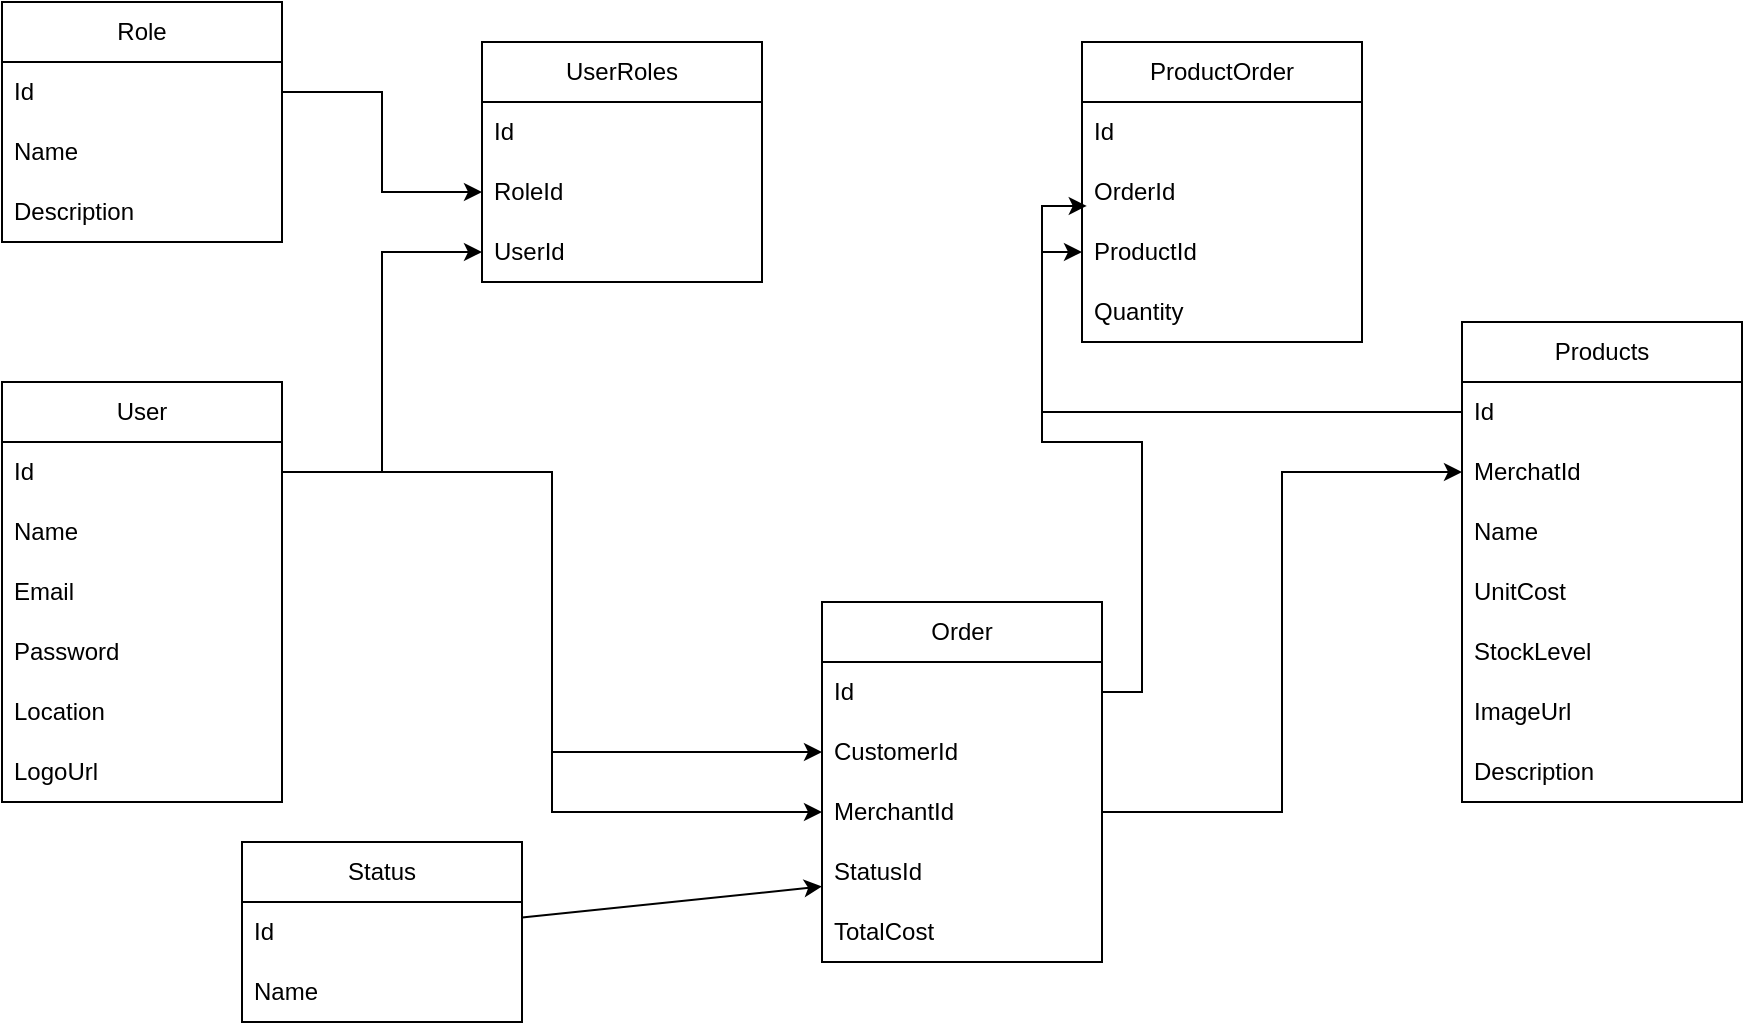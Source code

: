<mxfile>
    <diagram name="Page-1" id="H7cq9j5dazQBrOLnCZrt">
        <mxGraphModel dx="2281" dy="1916" grid="1" gridSize="10" guides="1" tooltips="1" connect="1" arrows="1" fold="1" page="1" pageScale="1" pageWidth="850" pageHeight="1100" math="0" shadow="0">
            <root>
                <mxCell id="0"/>
                <mxCell id="1" parent="0"/>
                <mxCell id="MdQLU8iU2iNPhBQAKTDL-1" value="User" style="swimlane;fontStyle=0;childLayout=stackLayout;horizontal=1;startSize=30;horizontalStack=0;resizeParent=1;resizeParentMax=0;resizeLast=0;collapsible=1;marginBottom=0;whiteSpace=wrap;html=1;" parent="1" vertex="1">
                    <mxGeometry x="-80" y="-60" width="140" height="210" as="geometry"/>
                </mxCell>
                <mxCell id="MdQLU8iU2iNPhBQAKTDL-2" value="Id" style="text;strokeColor=none;fillColor=none;align=left;verticalAlign=middle;spacingLeft=4;spacingRight=4;overflow=hidden;points=[[0,0.5],[1,0.5]];portConstraint=eastwest;rotatable=0;whiteSpace=wrap;html=1;" parent="MdQLU8iU2iNPhBQAKTDL-1" vertex="1">
                    <mxGeometry y="30" width="140" height="30" as="geometry"/>
                </mxCell>
                <mxCell id="MdQLU8iU2iNPhBQAKTDL-3" value="Name" style="text;strokeColor=none;fillColor=none;align=left;verticalAlign=middle;spacingLeft=4;spacingRight=4;overflow=hidden;points=[[0,0.5],[1,0.5]];portConstraint=eastwest;rotatable=0;whiteSpace=wrap;html=1;" parent="MdQLU8iU2iNPhBQAKTDL-1" vertex="1">
                    <mxGeometry y="60" width="140" height="30" as="geometry"/>
                </mxCell>
                <mxCell id="MdQLU8iU2iNPhBQAKTDL-36" value="Email" style="text;strokeColor=none;fillColor=none;align=left;verticalAlign=middle;spacingLeft=4;spacingRight=4;overflow=hidden;points=[[0,0.5],[1,0.5]];portConstraint=eastwest;rotatable=0;whiteSpace=wrap;html=1;" parent="MdQLU8iU2iNPhBQAKTDL-1" vertex="1">
                    <mxGeometry y="90" width="140" height="30" as="geometry"/>
                </mxCell>
                <mxCell id="MdQLU8iU2iNPhBQAKTDL-37" value="Password" style="text;strokeColor=none;fillColor=none;align=left;verticalAlign=middle;spacingLeft=4;spacingRight=4;overflow=hidden;points=[[0,0.5],[1,0.5]];portConstraint=eastwest;rotatable=0;whiteSpace=wrap;html=1;" parent="MdQLU8iU2iNPhBQAKTDL-1" vertex="1">
                    <mxGeometry y="120" width="140" height="30" as="geometry"/>
                </mxCell>
                <mxCell id="MdQLU8iU2iNPhBQAKTDL-4" value="Location" style="text;strokeColor=none;fillColor=none;align=left;verticalAlign=middle;spacingLeft=4;spacingRight=4;overflow=hidden;points=[[0,0.5],[1,0.5]];portConstraint=eastwest;rotatable=0;whiteSpace=wrap;html=1;" parent="MdQLU8iU2iNPhBQAKTDL-1" vertex="1">
                    <mxGeometry y="150" width="140" height="30" as="geometry"/>
                </mxCell>
                <mxCell id="MdQLU8iU2iNPhBQAKTDL-38" value="LogoUrl" style="text;strokeColor=none;fillColor=none;align=left;verticalAlign=middle;spacingLeft=4;spacingRight=4;overflow=hidden;points=[[0,0.5],[1,0.5]];portConstraint=eastwest;rotatable=0;whiteSpace=wrap;html=1;" parent="MdQLU8iU2iNPhBQAKTDL-1" vertex="1">
                    <mxGeometry y="180" width="140" height="30" as="geometry"/>
                </mxCell>
                <mxCell id="MdQLU8iU2iNPhBQAKTDL-6" value="Products" style="swimlane;fontStyle=0;childLayout=stackLayout;horizontal=1;startSize=30;horizontalStack=0;resizeParent=1;resizeParentMax=0;resizeLast=0;collapsible=1;marginBottom=0;whiteSpace=wrap;html=1;" parent="1" vertex="1">
                    <mxGeometry x="650" y="-90" width="140" height="240" as="geometry"/>
                </mxCell>
                <mxCell id="MdQLU8iU2iNPhBQAKTDL-7" value="Id" style="text;strokeColor=none;fillColor=none;align=left;verticalAlign=middle;spacingLeft=4;spacingRight=4;overflow=hidden;points=[[0,0.5],[1,0.5]];portConstraint=eastwest;rotatable=0;whiteSpace=wrap;html=1;" parent="MdQLU8iU2iNPhBQAKTDL-6" vertex="1">
                    <mxGeometry y="30" width="140" height="30" as="geometry"/>
                </mxCell>
                <mxCell id="MdQLU8iU2iNPhBQAKTDL-8" value="MerchatId" style="text;strokeColor=none;fillColor=none;align=left;verticalAlign=middle;spacingLeft=4;spacingRight=4;overflow=hidden;points=[[0,0.5],[1,0.5]];portConstraint=eastwest;rotatable=0;whiteSpace=wrap;html=1;" parent="MdQLU8iU2iNPhBQAKTDL-6" vertex="1">
                    <mxGeometry y="60" width="140" height="30" as="geometry"/>
                </mxCell>
                <mxCell id="MdQLU8iU2iNPhBQAKTDL-9" value="Name" style="text;strokeColor=none;fillColor=none;align=left;verticalAlign=middle;spacingLeft=4;spacingRight=4;overflow=hidden;points=[[0,0.5],[1,0.5]];portConstraint=eastwest;rotatable=0;whiteSpace=wrap;html=1;" parent="MdQLU8iU2iNPhBQAKTDL-6" vertex="1">
                    <mxGeometry y="90" width="140" height="30" as="geometry"/>
                </mxCell>
                <mxCell id="MdQLU8iU2iNPhBQAKTDL-10" value="UnitCost" style="text;strokeColor=none;fillColor=none;align=left;verticalAlign=middle;spacingLeft=4;spacingRight=4;overflow=hidden;points=[[0,0.5],[1,0.5]];portConstraint=eastwest;rotatable=0;whiteSpace=wrap;html=1;" parent="MdQLU8iU2iNPhBQAKTDL-6" vertex="1">
                    <mxGeometry y="120" width="140" height="30" as="geometry"/>
                </mxCell>
                <mxCell id="MdQLU8iU2iNPhBQAKTDL-11" value="StockLevel" style="text;strokeColor=none;fillColor=none;align=left;verticalAlign=middle;spacingLeft=4;spacingRight=4;overflow=hidden;points=[[0,0.5],[1,0.5]];portConstraint=eastwest;rotatable=0;whiteSpace=wrap;html=1;" parent="MdQLU8iU2iNPhBQAKTDL-6" vertex="1">
                    <mxGeometry y="150" width="140" height="30" as="geometry"/>
                </mxCell>
                <mxCell id="MdQLU8iU2iNPhBQAKTDL-12" value="ImageUrl" style="text;strokeColor=none;fillColor=none;align=left;verticalAlign=middle;spacingLeft=4;spacingRight=4;overflow=hidden;points=[[0,0.5],[1,0.5]];portConstraint=eastwest;rotatable=0;whiteSpace=wrap;html=1;" parent="MdQLU8iU2iNPhBQAKTDL-6" vertex="1">
                    <mxGeometry y="180" width="140" height="30" as="geometry"/>
                </mxCell>
                <mxCell id="MdQLU8iU2iNPhBQAKTDL-33" value="Description" style="text;strokeColor=none;fillColor=none;align=left;verticalAlign=middle;spacingLeft=4;spacingRight=4;overflow=hidden;points=[[0,0.5],[1,0.5]];portConstraint=eastwest;rotatable=0;whiteSpace=wrap;html=1;" parent="MdQLU8iU2iNPhBQAKTDL-6" vertex="1">
                    <mxGeometry y="210" width="140" height="30" as="geometry"/>
                </mxCell>
                <mxCell id="MdQLU8iU2iNPhBQAKTDL-13" value="Order" style="swimlane;fontStyle=0;childLayout=stackLayout;horizontal=1;startSize=30;horizontalStack=0;resizeParent=1;resizeParentMax=0;resizeLast=0;collapsible=1;marginBottom=0;whiteSpace=wrap;html=1;" parent="1" vertex="1">
                    <mxGeometry x="330" y="50" width="140" height="180" as="geometry"/>
                </mxCell>
                <mxCell id="MdQLU8iU2iNPhBQAKTDL-14" value="Id" style="text;strokeColor=none;fillColor=none;align=left;verticalAlign=middle;spacingLeft=4;spacingRight=4;overflow=hidden;points=[[0,0.5],[1,0.5]];portConstraint=eastwest;rotatable=0;whiteSpace=wrap;html=1;" parent="MdQLU8iU2iNPhBQAKTDL-13" vertex="1">
                    <mxGeometry y="30" width="140" height="30" as="geometry"/>
                </mxCell>
                <mxCell id="MdQLU8iU2iNPhBQAKTDL-15" value="CustomerId" style="text;strokeColor=none;fillColor=none;align=left;verticalAlign=middle;spacingLeft=4;spacingRight=4;overflow=hidden;points=[[0,0.5],[1,0.5]];portConstraint=eastwest;rotatable=0;whiteSpace=wrap;html=1;" parent="MdQLU8iU2iNPhBQAKTDL-13" vertex="1">
                    <mxGeometry y="60" width="140" height="30" as="geometry"/>
                </mxCell>
                <mxCell id="MdQLU8iU2iNPhBQAKTDL-16" value="MerchantId" style="text;strokeColor=none;fillColor=none;align=left;verticalAlign=middle;spacingLeft=4;spacingRight=4;overflow=hidden;points=[[0,0.5],[1,0.5]];portConstraint=eastwest;rotatable=0;whiteSpace=wrap;html=1;" parent="MdQLU8iU2iNPhBQAKTDL-13" vertex="1">
                    <mxGeometry y="90" width="140" height="30" as="geometry"/>
                </mxCell>
                <mxCell id="MdQLU8iU2iNPhBQAKTDL-34" value="StatusId" style="text;strokeColor=none;fillColor=none;align=left;verticalAlign=middle;spacingLeft=4;spacingRight=4;overflow=hidden;points=[[0,0.5],[1,0.5]];portConstraint=eastwest;rotatable=0;whiteSpace=wrap;html=1;" parent="MdQLU8iU2iNPhBQAKTDL-13" vertex="1">
                    <mxGeometry y="120" width="140" height="30" as="geometry"/>
                </mxCell>
                <mxCell id="MdQLU8iU2iNPhBQAKTDL-35" value="TotalCost" style="text;strokeColor=none;fillColor=none;align=left;verticalAlign=middle;spacingLeft=4;spacingRight=4;overflow=hidden;points=[[0,0.5],[1,0.5]];portConstraint=eastwest;rotatable=0;whiteSpace=wrap;html=1;" parent="MdQLU8iU2iNPhBQAKTDL-13" vertex="1">
                    <mxGeometry y="150" width="140" height="30" as="geometry"/>
                </mxCell>
                <mxCell id="MdQLU8iU2iNPhBQAKTDL-18" value="ProductOrder" style="swimlane;fontStyle=0;childLayout=stackLayout;horizontal=1;startSize=30;horizontalStack=0;resizeParent=1;resizeParentMax=0;resizeLast=0;collapsible=1;marginBottom=0;whiteSpace=wrap;html=1;" parent="1" vertex="1">
                    <mxGeometry x="460" y="-230" width="140" height="150" as="geometry"/>
                </mxCell>
                <mxCell id="MdQLU8iU2iNPhBQAKTDL-19" value="Id" style="text;strokeColor=none;fillColor=none;align=left;verticalAlign=middle;spacingLeft=4;spacingRight=4;overflow=hidden;points=[[0,0.5],[1,0.5]];portConstraint=eastwest;rotatable=0;whiteSpace=wrap;html=1;" parent="MdQLU8iU2iNPhBQAKTDL-18" vertex="1">
                    <mxGeometry y="30" width="140" height="30" as="geometry"/>
                </mxCell>
                <mxCell id="MdQLU8iU2iNPhBQAKTDL-20" value="OrderId" style="text;strokeColor=none;fillColor=none;align=left;verticalAlign=middle;spacingLeft=4;spacingRight=4;overflow=hidden;points=[[0,0.5],[1,0.5]];portConstraint=eastwest;rotatable=0;whiteSpace=wrap;html=1;" parent="MdQLU8iU2iNPhBQAKTDL-18" vertex="1">
                    <mxGeometry y="60" width="140" height="30" as="geometry"/>
                </mxCell>
                <mxCell id="MdQLU8iU2iNPhBQAKTDL-21" value="ProductId" style="text;strokeColor=none;fillColor=none;align=left;verticalAlign=middle;spacingLeft=4;spacingRight=4;overflow=hidden;points=[[0,0.5],[1,0.5]];portConstraint=eastwest;rotatable=0;whiteSpace=wrap;html=1;" parent="MdQLU8iU2iNPhBQAKTDL-18" vertex="1">
                    <mxGeometry y="90" width="140" height="30" as="geometry"/>
                </mxCell>
                <mxCell id="MdQLU8iU2iNPhBQAKTDL-22" value="Quantity" style="text;strokeColor=none;fillColor=none;align=left;verticalAlign=middle;spacingLeft=4;spacingRight=4;overflow=hidden;points=[[0,0.5],[1,0.5]];portConstraint=eastwest;rotatable=0;whiteSpace=wrap;html=1;" parent="MdQLU8iU2iNPhBQAKTDL-18" vertex="1">
                    <mxGeometry y="120" width="140" height="30" as="geometry"/>
                </mxCell>
                <mxCell id="MdQLU8iU2iNPhBQAKTDL-23" style="edgeStyle=orthogonalEdgeStyle;rounded=0;orthogonalLoop=1;jettySize=auto;html=1;entryX=0.017;entryY=0.733;entryDx=0;entryDy=0;entryPerimeter=0;" parent="1" source="MdQLU8iU2iNPhBQAKTDL-14" target="MdQLU8iU2iNPhBQAKTDL-20" edge="1">
                    <mxGeometry relative="1" as="geometry"/>
                </mxCell>
                <mxCell id="MdQLU8iU2iNPhBQAKTDL-25" style="edgeStyle=orthogonalEdgeStyle;rounded=0;orthogonalLoop=1;jettySize=auto;html=1;entryX=0;entryY=0.5;entryDx=0;entryDy=0;" parent="1" source="MdQLU8iU2iNPhBQAKTDL-7" target="MdQLU8iU2iNPhBQAKTDL-21" edge="1">
                    <mxGeometry relative="1" as="geometry"/>
                </mxCell>
                <mxCell id="MdQLU8iU2iNPhBQAKTDL-32" style="edgeStyle=orthogonalEdgeStyle;rounded=0;orthogonalLoop=1;jettySize=auto;html=1;entryX=0;entryY=0.5;entryDx=0;entryDy=0;" parent="1" source="MdQLU8iU2iNPhBQAKTDL-16" target="MdQLU8iU2iNPhBQAKTDL-8" edge="1">
                    <mxGeometry relative="1" as="geometry"/>
                </mxCell>
                <mxCell id="MdQLU8iU2iNPhBQAKTDL-39" value="Role" style="swimlane;fontStyle=0;childLayout=stackLayout;horizontal=1;startSize=30;horizontalStack=0;resizeParent=1;resizeParentMax=0;resizeLast=0;collapsible=1;marginBottom=0;whiteSpace=wrap;html=1;" parent="1" vertex="1">
                    <mxGeometry x="-80" y="-250" width="140" height="120" as="geometry"/>
                </mxCell>
                <mxCell id="MdQLU8iU2iNPhBQAKTDL-40" value="Id" style="text;strokeColor=none;fillColor=none;align=left;verticalAlign=middle;spacingLeft=4;spacingRight=4;overflow=hidden;points=[[0,0.5],[1,0.5]];portConstraint=eastwest;rotatable=0;whiteSpace=wrap;html=1;" parent="MdQLU8iU2iNPhBQAKTDL-39" vertex="1">
                    <mxGeometry y="30" width="140" height="30" as="geometry"/>
                </mxCell>
                <mxCell id="MdQLU8iU2iNPhBQAKTDL-41" value="Name" style="text;strokeColor=none;fillColor=none;align=left;verticalAlign=middle;spacingLeft=4;spacingRight=4;overflow=hidden;points=[[0,0.5],[1,0.5]];portConstraint=eastwest;rotatable=0;whiteSpace=wrap;html=1;" parent="MdQLU8iU2iNPhBQAKTDL-39" vertex="1">
                    <mxGeometry y="60" width="140" height="30" as="geometry"/>
                </mxCell>
                <mxCell id="MdQLU8iU2iNPhBQAKTDL-42" value="Description" style="text;strokeColor=none;fillColor=none;align=left;verticalAlign=middle;spacingLeft=4;spacingRight=4;overflow=hidden;points=[[0,0.5],[1,0.5]];portConstraint=eastwest;rotatable=0;whiteSpace=wrap;html=1;" parent="MdQLU8iU2iNPhBQAKTDL-39" vertex="1">
                    <mxGeometry y="90" width="140" height="30" as="geometry"/>
                </mxCell>
                <mxCell id="MdQLU8iU2iNPhBQAKTDL-70" value="UserRoles" style="swimlane;fontStyle=0;childLayout=stackLayout;horizontal=1;startSize=30;horizontalStack=0;resizeParent=1;resizeParentMax=0;resizeLast=0;collapsible=1;marginBottom=0;whiteSpace=wrap;html=1;" parent="1" vertex="1">
                    <mxGeometry x="160" y="-230" width="140" height="120" as="geometry"/>
                </mxCell>
                <mxCell id="MdQLU8iU2iNPhBQAKTDL-71" value="Id" style="text;strokeColor=none;fillColor=none;align=left;verticalAlign=middle;spacingLeft=4;spacingRight=4;overflow=hidden;points=[[0,0.5],[1,0.5]];portConstraint=eastwest;rotatable=0;whiteSpace=wrap;html=1;" parent="MdQLU8iU2iNPhBQAKTDL-70" vertex="1">
                    <mxGeometry y="30" width="140" height="30" as="geometry"/>
                </mxCell>
                <mxCell id="MdQLU8iU2iNPhBQAKTDL-72" value="RoleId" style="text;strokeColor=none;fillColor=none;align=left;verticalAlign=middle;spacingLeft=4;spacingRight=4;overflow=hidden;points=[[0,0.5],[1,0.5]];portConstraint=eastwest;rotatable=0;whiteSpace=wrap;html=1;" parent="MdQLU8iU2iNPhBQAKTDL-70" vertex="1">
                    <mxGeometry y="60" width="140" height="30" as="geometry"/>
                </mxCell>
                <mxCell id="MdQLU8iU2iNPhBQAKTDL-73" value="UserId" style="text;strokeColor=none;fillColor=none;align=left;verticalAlign=middle;spacingLeft=4;spacingRight=4;overflow=hidden;points=[[0,0.5],[1,0.5]];portConstraint=eastwest;rotatable=0;whiteSpace=wrap;html=1;" parent="MdQLU8iU2iNPhBQAKTDL-70" vertex="1">
                    <mxGeometry y="90" width="140" height="30" as="geometry"/>
                </mxCell>
                <mxCell id="MdQLU8iU2iNPhBQAKTDL-81" style="edgeStyle=orthogonalEdgeStyle;rounded=0;orthogonalLoop=1;jettySize=auto;html=1;" parent="1" source="MdQLU8iU2iNPhBQAKTDL-40" target="MdQLU8iU2iNPhBQAKTDL-72" edge="1">
                    <mxGeometry relative="1" as="geometry"/>
                </mxCell>
                <mxCell id="MdQLU8iU2iNPhBQAKTDL-87" style="edgeStyle=orthogonalEdgeStyle;rounded=0;orthogonalLoop=1;jettySize=auto;html=1;" parent="1" source="MdQLU8iU2iNPhBQAKTDL-2" target="MdQLU8iU2iNPhBQAKTDL-73" edge="1">
                    <mxGeometry relative="1" as="geometry"/>
                </mxCell>
                <mxCell id="MdQLU8iU2iNPhBQAKTDL-89" style="edgeStyle=orthogonalEdgeStyle;rounded=0;orthogonalLoop=1;jettySize=auto;html=1;entryX=0;entryY=0.5;entryDx=0;entryDy=0;" parent="1" source="MdQLU8iU2iNPhBQAKTDL-2" target="MdQLU8iU2iNPhBQAKTDL-15" edge="1">
                    <mxGeometry relative="1" as="geometry"/>
                </mxCell>
                <mxCell id="MdQLU8iU2iNPhBQAKTDL-90" style="edgeStyle=orthogonalEdgeStyle;rounded=0;orthogonalLoop=1;jettySize=auto;html=1;" parent="1" source="MdQLU8iU2iNPhBQAKTDL-2" target="MdQLU8iU2iNPhBQAKTDL-16" edge="1">
                    <mxGeometry relative="1" as="geometry"/>
                </mxCell>
                <mxCell id="9" style="edgeStyle=none;html=1;" edge="1" parent="1" source="2" target="MdQLU8iU2iNPhBQAKTDL-34">
                    <mxGeometry relative="1" as="geometry"/>
                </mxCell>
                <mxCell id="2" value="Status" style="swimlane;fontStyle=0;childLayout=stackLayout;horizontal=1;startSize=30;horizontalStack=0;resizeParent=1;resizeParentMax=0;resizeLast=0;collapsible=1;marginBottom=0;whiteSpace=wrap;html=1;" vertex="1" parent="1">
                    <mxGeometry x="40" y="170" width="140" height="90" as="geometry"/>
                </mxCell>
                <mxCell id="3" value="Id" style="text;strokeColor=none;fillColor=none;align=left;verticalAlign=middle;spacingLeft=4;spacingRight=4;overflow=hidden;points=[[0,0.5],[1,0.5]];portConstraint=eastwest;rotatable=0;whiteSpace=wrap;html=1;" vertex="1" parent="2">
                    <mxGeometry y="30" width="140" height="30" as="geometry"/>
                </mxCell>
                <mxCell id="4" value="Name" style="text;strokeColor=none;fillColor=none;align=left;verticalAlign=middle;spacingLeft=4;spacingRight=4;overflow=hidden;points=[[0,0.5],[1,0.5]];portConstraint=eastwest;rotatable=0;whiteSpace=wrap;html=1;" vertex="1" parent="2">
                    <mxGeometry y="60" width="140" height="30" as="geometry"/>
                </mxCell>
            </root>
        </mxGraphModel>
    </diagram>
</mxfile>